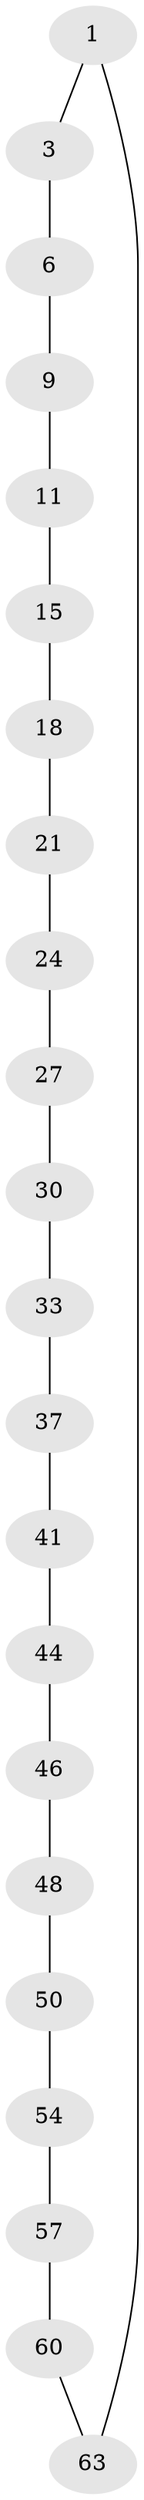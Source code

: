 // original degree distribution, {2: 1.0}
// Generated by graph-tools (version 1.1) at 2025/19/03/04/25 18:19:59]
// undirected, 22 vertices, 22 edges
graph export_dot {
graph [start="1"]
  node [color=gray90,style=filled];
  1 [super="+2"];
  3 [super="+4"];
  6 [super="+7"];
  9 [super="+10"];
  11 [super="+12"];
  15 [super="+16"];
  18 [super="+19"];
  21 [super="+22"];
  24 [super="+25"];
  27 [super="+28"];
  30 [super="+31"];
  33 [super="+34"];
  37 [super="+38"];
  41 [super="+42"];
  44 [super="+45"];
  46 [super="+47"];
  48 [super="+49"];
  50 [super="+51"];
  54 [super="+55"];
  57 [super="+58"];
  60 [super="+61"];
  63 [super="+64"];
  1 -- 3;
  1 -- 63;
  3 -- 6;
  6 -- 9;
  9 -- 11;
  11 -- 15;
  15 -- 18;
  18 -- 21;
  21 -- 24;
  24 -- 27;
  27 -- 30;
  30 -- 33;
  33 -- 37;
  37 -- 41;
  41 -- 44;
  44 -- 46;
  46 -- 48;
  48 -- 50;
  50 -- 54;
  54 -- 57;
  57 -- 60;
  60 -- 63;
}
